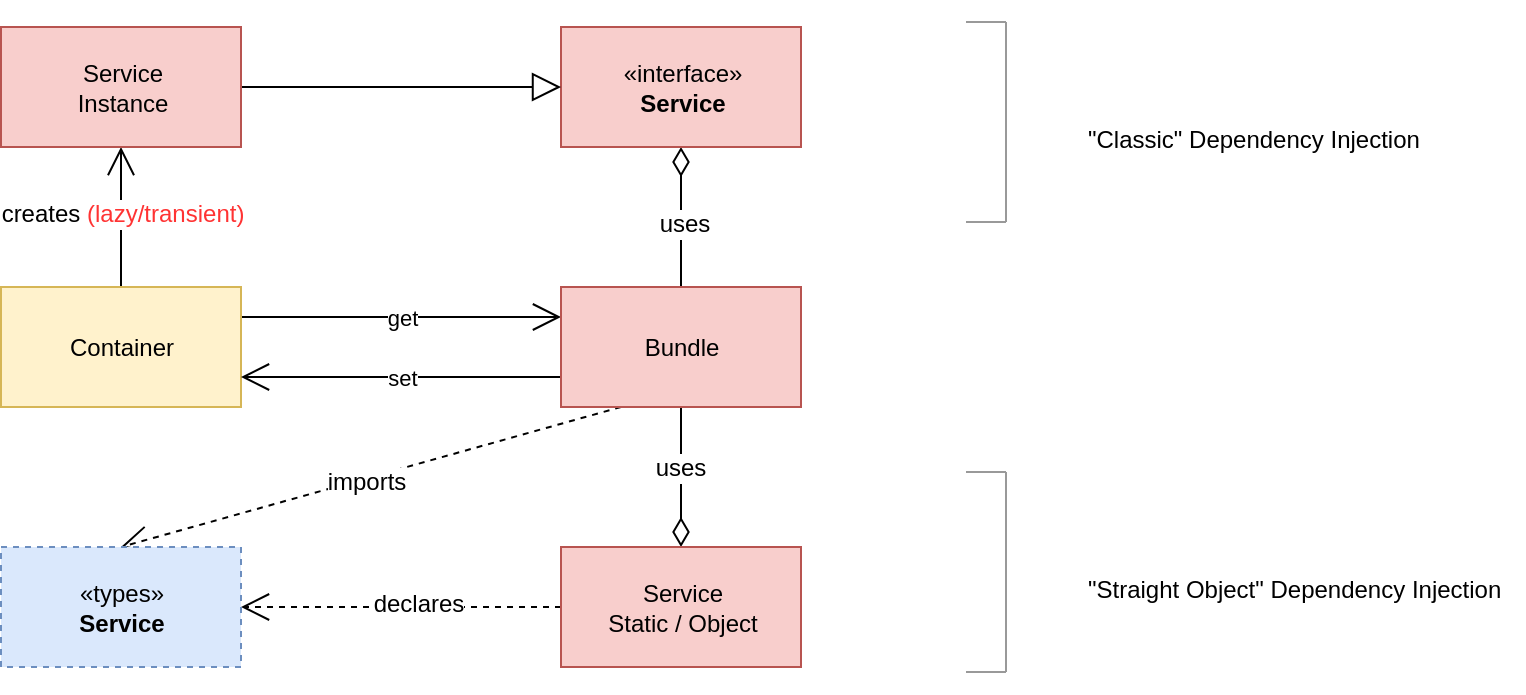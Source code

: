 <mxfile version="12.1.0" type="device" pages="1"><diagram id="2jEGgyIGkZuVhfp_zWQ0" name="Page-1"><mxGraphModel dx="2730" dy="1920" grid="1" gridSize="10" guides="1" tooltips="1" connect="1" arrows="1" fold="1" page="1" pageScale="1" pageWidth="1169" pageHeight="827" math="0" shadow="0"><root><mxCell id="0"/><mxCell id="1" parent="0"/><mxCell id="KsaeTHax-5RHpIx2c01e-7" value="get" style="edgeStyle=orthogonalEdgeStyle;rounded=0;orthogonalLoop=1;jettySize=auto;html=1;exitX=1;exitY=0.25;exitDx=0;exitDy=0;entryX=0;entryY=0.25;entryDx=0;entryDy=0;endArrow=open;endFill=0;endSize=12;" edge="1" parent="1" source="KsaeTHax-5RHpIx2c01e-1" target="KsaeTHax-5RHpIx2c01e-2"><mxGeometry relative="1" as="geometry"/></mxCell><mxCell id="KsaeTHax-5RHpIx2c01e-23" style="edgeStyle=orthogonalEdgeStyle;rounded=0;orthogonalLoop=1;jettySize=auto;html=1;exitX=0.5;exitY=0;exitDx=0;exitDy=0;entryX=0.5;entryY=1;entryDx=0;entryDy=0;endArrow=open;endFill=0;endSize=12;" edge="1" parent="1" source="KsaeTHax-5RHpIx2c01e-1" target="KsaeTHax-5RHpIx2c01e-21"><mxGeometry relative="1" as="geometry"/></mxCell><mxCell id="KsaeTHax-5RHpIx2c01e-24" value="creates &lt;font color=&quot;#ff3333&quot;&gt;(lazy/transient)&lt;/font&gt;" style="text;html=1;resizable=0;points=[];align=center;verticalAlign=middle;labelBackgroundColor=#ffffff;" vertex="1" connectable="0" parent="KsaeTHax-5RHpIx2c01e-23"><mxGeometry x="0.057" relative="1" as="geometry"><mxPoint as="offset"/></mxGeometry></mxCell><mxCell id="KsaeTHax-5RHpIx2c01e-1" value="Container" style="rounded=0;whiteSpace=wrap;html=1;fillColor=#fff2cc;strokeColor=#d6b656;" vertex="1" parent="1"><mxGeometry x="382.5" y="382.5" width="120" height="60" as="geometry"/></mxCell><mxCell id="KsaeTHax-5RHpIx2c01e-8" value="set" style="edgeStyle=orthogonalEdgeStyle;rounded=0;orthogonalLoop=1;jettySize=auto;html=1;exitX=0;exitY=0.75;exitDx=0;exitDy=0;entryX=1;entryY=0.75;entryDx=0;entryDy=0;endArrow=open;endFill=0;endSize=12;" edge="1" parent="1" source="KsaeTHax-5RHpIx2c01e-2" target="KsaeTHax-5RHpIx2c01e-1"><mxGeometry relative="1" as="geometry"/></mxCell><mxCell id="KsaeTHax-5RHpIx2c01e-14" value="" style="edgeStyle=orthogonalEdgeStyle;rounded=0;orthogonalLoop=1;jettySize=auto;html=1;endArrow=diamondThin;endFill=0;endSize=12;entryX=0.5;entryY=0;entryDx=0;entryDy=0;" edge="1" parent="1" source="KsaeTHax-5RHpIx2c01e-2" target="KsaeTHax-5RHpIx2c01e-20"><mxGeometry relative="1" as="geometry"><mxPoint x="722.5" y="532.5" as="targetPoint"/></mxGeometry></mxCell><mxCell id="KsaeTHax-5RHpIx2c01e-15" value="uses" style="text;html=1;resizable=0;points=[];align=center;verticalAlign=middle;labelBackgroundColor=#ffffff;" vertex="1" connectable="0" parent="KsaeTHax-5RHpIx2c01e-14"><mxGeometry x="-0.125" y="-1" relative="1" as="geometry"><mxPoint as="offset"/></mxGeometry></mxCell><mxCell id="KsaeTHax-5RHpIx2c01e-17" value="" style="edgeStyle=orthogonalEdgeStyle;rounded=0;orthogonalLoop=1;jettySize=auto;html=1;endArrow=diamondThin;endFill=0;endSize=12;" edge="1" parent="1" source="KsaeTHax-5RHpIx2c01e-2" target="KsaeTHax-5RHpIx2c01e-19"><mxGeometry relative="1" as="geometry"><mxPoint x="722.5" y="302.5" as="targetPoint"/></mxGeometry></mxCell><mxCell id="KsaeTHax-5RHpIx2c01e-47" value="uses" style="text;html=1;resizable=0;points=[];align=center;verticalAlign=middle;labelBackgroundColor=#ffffff;" vertex="1" connectable="0" parent="KsaeTHax-5RHpIx2c01e-17"><mxGeometry x="-0.086" y="-1" relative="1" as="geometry"><mxPoint as="offset"/></mxGeometry></mxCell><mxCell id="KsaeTHax-5RHpIx2c01e-27" style="rounded=0;orthogonalLoop=1;jettySize=auto;html=1;exitX=0.25;exitY=1;exitDx=0;exitDy=0;entryX=0.5;entryY=0;entryDx=0;entryDy=0;endArrow=open;endFill=0;endSize=12;dashed=1;" edge="1" parent="1" source="KsaeTHax-5RHpIx2c01e-2" target="KsaeTHax-5RHpIx2c01e-25"><mxGeometry relative="1" as="geometry"/></mxCell><mxCell id="KsaeTHax-5RHpIx2c01e-28" value="imports" style="text;html=1;resizable=0;points=[];align=center;verticalAlign=middle;labelBackgroundColor=#ffffff;" vertex="1" connectable="0" parent="KsaeTHax-5RHpIx2c01e-27"><mxGeometry x="0.026" y="1" relative="1" as="geometry"><mxPoint as="offset"/></mxGeometry></mxCell><mxCell id="KsaeTHax-5RHpIx2c01e-2" value="Bundle" style="rounded=0;whiteSpace=wrap;html=1;fillColor=#f8cecc;strokeColor=#b85450;" vertex="1" parent="1"><mxGeometry x="662.5" y="382.5" width="120" height="60" as="geometry"/></mxCell><mxCell id="KsaeTHax-5RHpIx2c01e-19" value="«interface»&lt;br&gt;&lt;b&gt;Service&lt;/b&gt;" style="html=1;fillColor=#f8cecc;strokeColor=#b85450;" vertex="1" parent="1"><mxGeometry x="662.5" y="252.5" width="120" height="60" as="geometry"/></mxCell><mxCell id="KsaeTHax-5RHpIx2c01e-22" style="edgeStyle=orthogonalEdgeStyle;rounded=0;orthogonalLoop=1;jettySize=auto;html=1;exitX=1;exitY=0.5;exitDx=0;exitDy=0;entryX=0;entryY=0.5;entryDx=0;entryDy=0;endArrow=block;endFill=0;endSize=12;" edge="1" parent="1" source="KsaeTHax-5RHpIx2c01e-21" target="KsaeTHax-5RHpIx2c01e-19"><mxGeometry relative="1" as="geometry"/></mxCell><mxCell id="KsaeTHax-5RHpIx2c01e-21" value="Service&lt;br&gt;Instance" style="html=1;fillColor=#f8cecc;strokeColor=#b85450;" vertex="1" parent="1"><mxGeometry x="382.5" y="252.5" width="120" height="60" as="geometry"/></mxCell><mxCell id="KsaeTHax-5RHpIx2c01e-26" style="edgeStyle=orthogonalEdgeStyle;rounded=0;orthogonalLoop=1;jettySize=auto;html=1;exitX=0;exitY=0.5;exitDx=0;exitDy=0;entryX=1;entryY=0.5;entryDx=0;entryDy=0;endArrow=open;endFill=0;endSize=12;dashed=1;" edge="1" parent="1" source="KsaeTHax-5RHpIx2c01e-20" target="KsaeTHax-5RHpIx2c01e-25"><mxGeometry relative="1" as="geometry"/></mxCell><mxCell id="KsaeTHax-5RHpIx2c01e-29" value="declares" style="text;html=1;resizable=0;points=[];align=center;verticalAlign=middle;labelBackgroundColor=#ffffff;" vertex="1" connectable="0" parent="KsaeTHax-5RHpIx2c01e-26"><mxGeometry x="-0.1" y="-2" relative="1" as="geometry"><mxPoint as="offset"/></mxGeometry></mxCell><mxCell id="KsaeTHax-5RHpIx2c01e-20" value="Service&lt;br&gt;Static / Object" style="html=1;fillColor=#f8cecc;strokeColor=#b85450;" vertex="1" parent="1"><mxGeometry x="662.5" y="512.5" width="120" height="60" as="geometry"/></mxCell><mxCell id="KsaeTHax-5RHpIx2c01e-25" value="«types»&lt;br&gt;&lt;b&gt;Service&lt;/b&gt;" style="rounded=0;whiteSpace=wrap;html=1;fillColor=#dae8fc;strokeColor=#6c8ebf;dashed=1;" vertex="1" parent="1"><mxGeometry x="382.5" y="512.5" width="120" height="60" as="geometry"/></mxCell><mxCell id="KsaeTHax-5RHpIx2c01e-36" value="" style="group;dashed=1;rotation=-90;" vertex="1" connectable="0" parent="1"><mxGeometry x="820" y="285" width="120" height="30" as="geometry"/></mxCell><mxCell id="KsaeTHax-5RHpIx2c01e-37" value="" style="verticalLabelPosition=bottom;shadow=0;dashed=0;align=center;html=1;verticalAlign=top;strokeWidth=1;shape=mxgraph.mockup.markup.line;strokeColor=#999999;rounded=1;glass=0;comic=0;rotation=-90;" vertex="1" parent="KsaeTHax-5RHpIx2c01e-36"><mxGeometry x="15" y="5" width="100" height="20" as="geometry"/></mxCell><mxCell id="KsaeTHax-5RHpIx2c01e-38" value="" style="verticalLabelPosition=bottom;shadow=0;dashed=0;align=center;html=1;verticalAlign=top;strokeWidth=1;shape=mxgraph.mockup.markup.line;strokeColor=#999999;direction=north;rounded=1;glass=0;comic=0;rotation=-90;" vertex="1" parent="KsaeTHax-5RHpIx2c01e-36"><mxGeometry x="45" y="55" width="20" height="20" as="geometry"/></mxCell><mxCell id="KsaeTHax-5RHpIx2c01e-39" value="" style="verticalLabelPosition=bottom;shadow=0;dashed=0;align=center;html=1;verticalAlign=top;strokeWidth=1;shape=mxgraph.mockup.markup.line;strokeColor=#999999;direction=north;rounded=1;glass=0;comic=0;rotation=-90;" vertex="1" parent="KsaeTHax-5RHpIx2c01e-36"><mxGeometry x="45" y="-45" width="20" height="20" as="geometry"/></mxCell><mxCell id="KsaeTHax-5RHpIx2c01e-40" value="&quot;Classic&quot; Dependency Injection" style="text;html=1;resizable=0;points=[];autosize=1;align=left;verticalAlign=top;spacingTop=-4;" vertex="1" parent="1"><mxGeometry x="924" y="299" width="180" height="20" as="geometry"/></mxCell><mxCell id="KsaeTHax-5RHpIx2c01e-41" value="" style="group;dashed=1;rotation=-90;" vertex="1" connectable="0" parent="1"><mxGeometry x="820" y="510" width="120" height="30" as="geometry"/></mxCell><mxCell id="KsaeTHax-5RHpIx2c01e-42" value="" style="verticalLabelPosition=bottom;shadow=0;dashed=0;align=center;html=1;verticalAlign=top;strokeWidth=1;shape=mxgraph.mockup.markup.line;strokeColor=#999999;rounded=1;glass=0;comic=0;rotation=-90;" vertex="1" parent="KsaeTHax-5RHpIx2c01e-41"><mxGeometry x="15" y="5" width="100" height="20" as="geometry"/></mxCell><mxCell id="KsaeTHax-5RHpIx2c01e-43" value="" style="verticalLabelPosition=bottom;shadow=0;dashed=0;align=center;html=1;verticalAlign=top;strokeWidth=1;shape=mxgraph.mockup.markup.line;strokeColor=#999999;direction=north;rounded=1;glass=0;comic=0;rotation=-90;" vertex="1" parent="KsaeTHax-5RHpIx2c01e-41"><mxGeometry x="45" y="55" width="20" height="20" as="geometry"/></mxCell><mxCell id="KsaeTHax-5RHpIx2c01e-44" value="" style="verticalLabelPosition=bottom;shadow=0;dashed=0;align=center;html=1;verticalAlign=top;strokeWidth=1;shape=mxgraph.mockup.markup.line;strokeColor=#999999;direction=north;rounded=1;glass=0;comic=0;rotation=-90;" vertex="1" parent="KsaeTHax-5RHpIx2c01e-41"><mxGeometry x="45" y="-45" width="20" height="20" as="geometry"/></mxCell><mxCell id="KsaeTHax-5RHpIx2c01e-45" value="&quot;Straight Object&quot; Dependency Injection" style="text;html=1;resizable=0;points=[];autosize=1;align=left;verticalAlign=top;spacingTop=-4;" vertex="1" parent="1"><mxGeometry x="924" y="524" width="220" height="20" as="geometry"/></mxCell></root></mxGraphModel></diagram></mxfile>